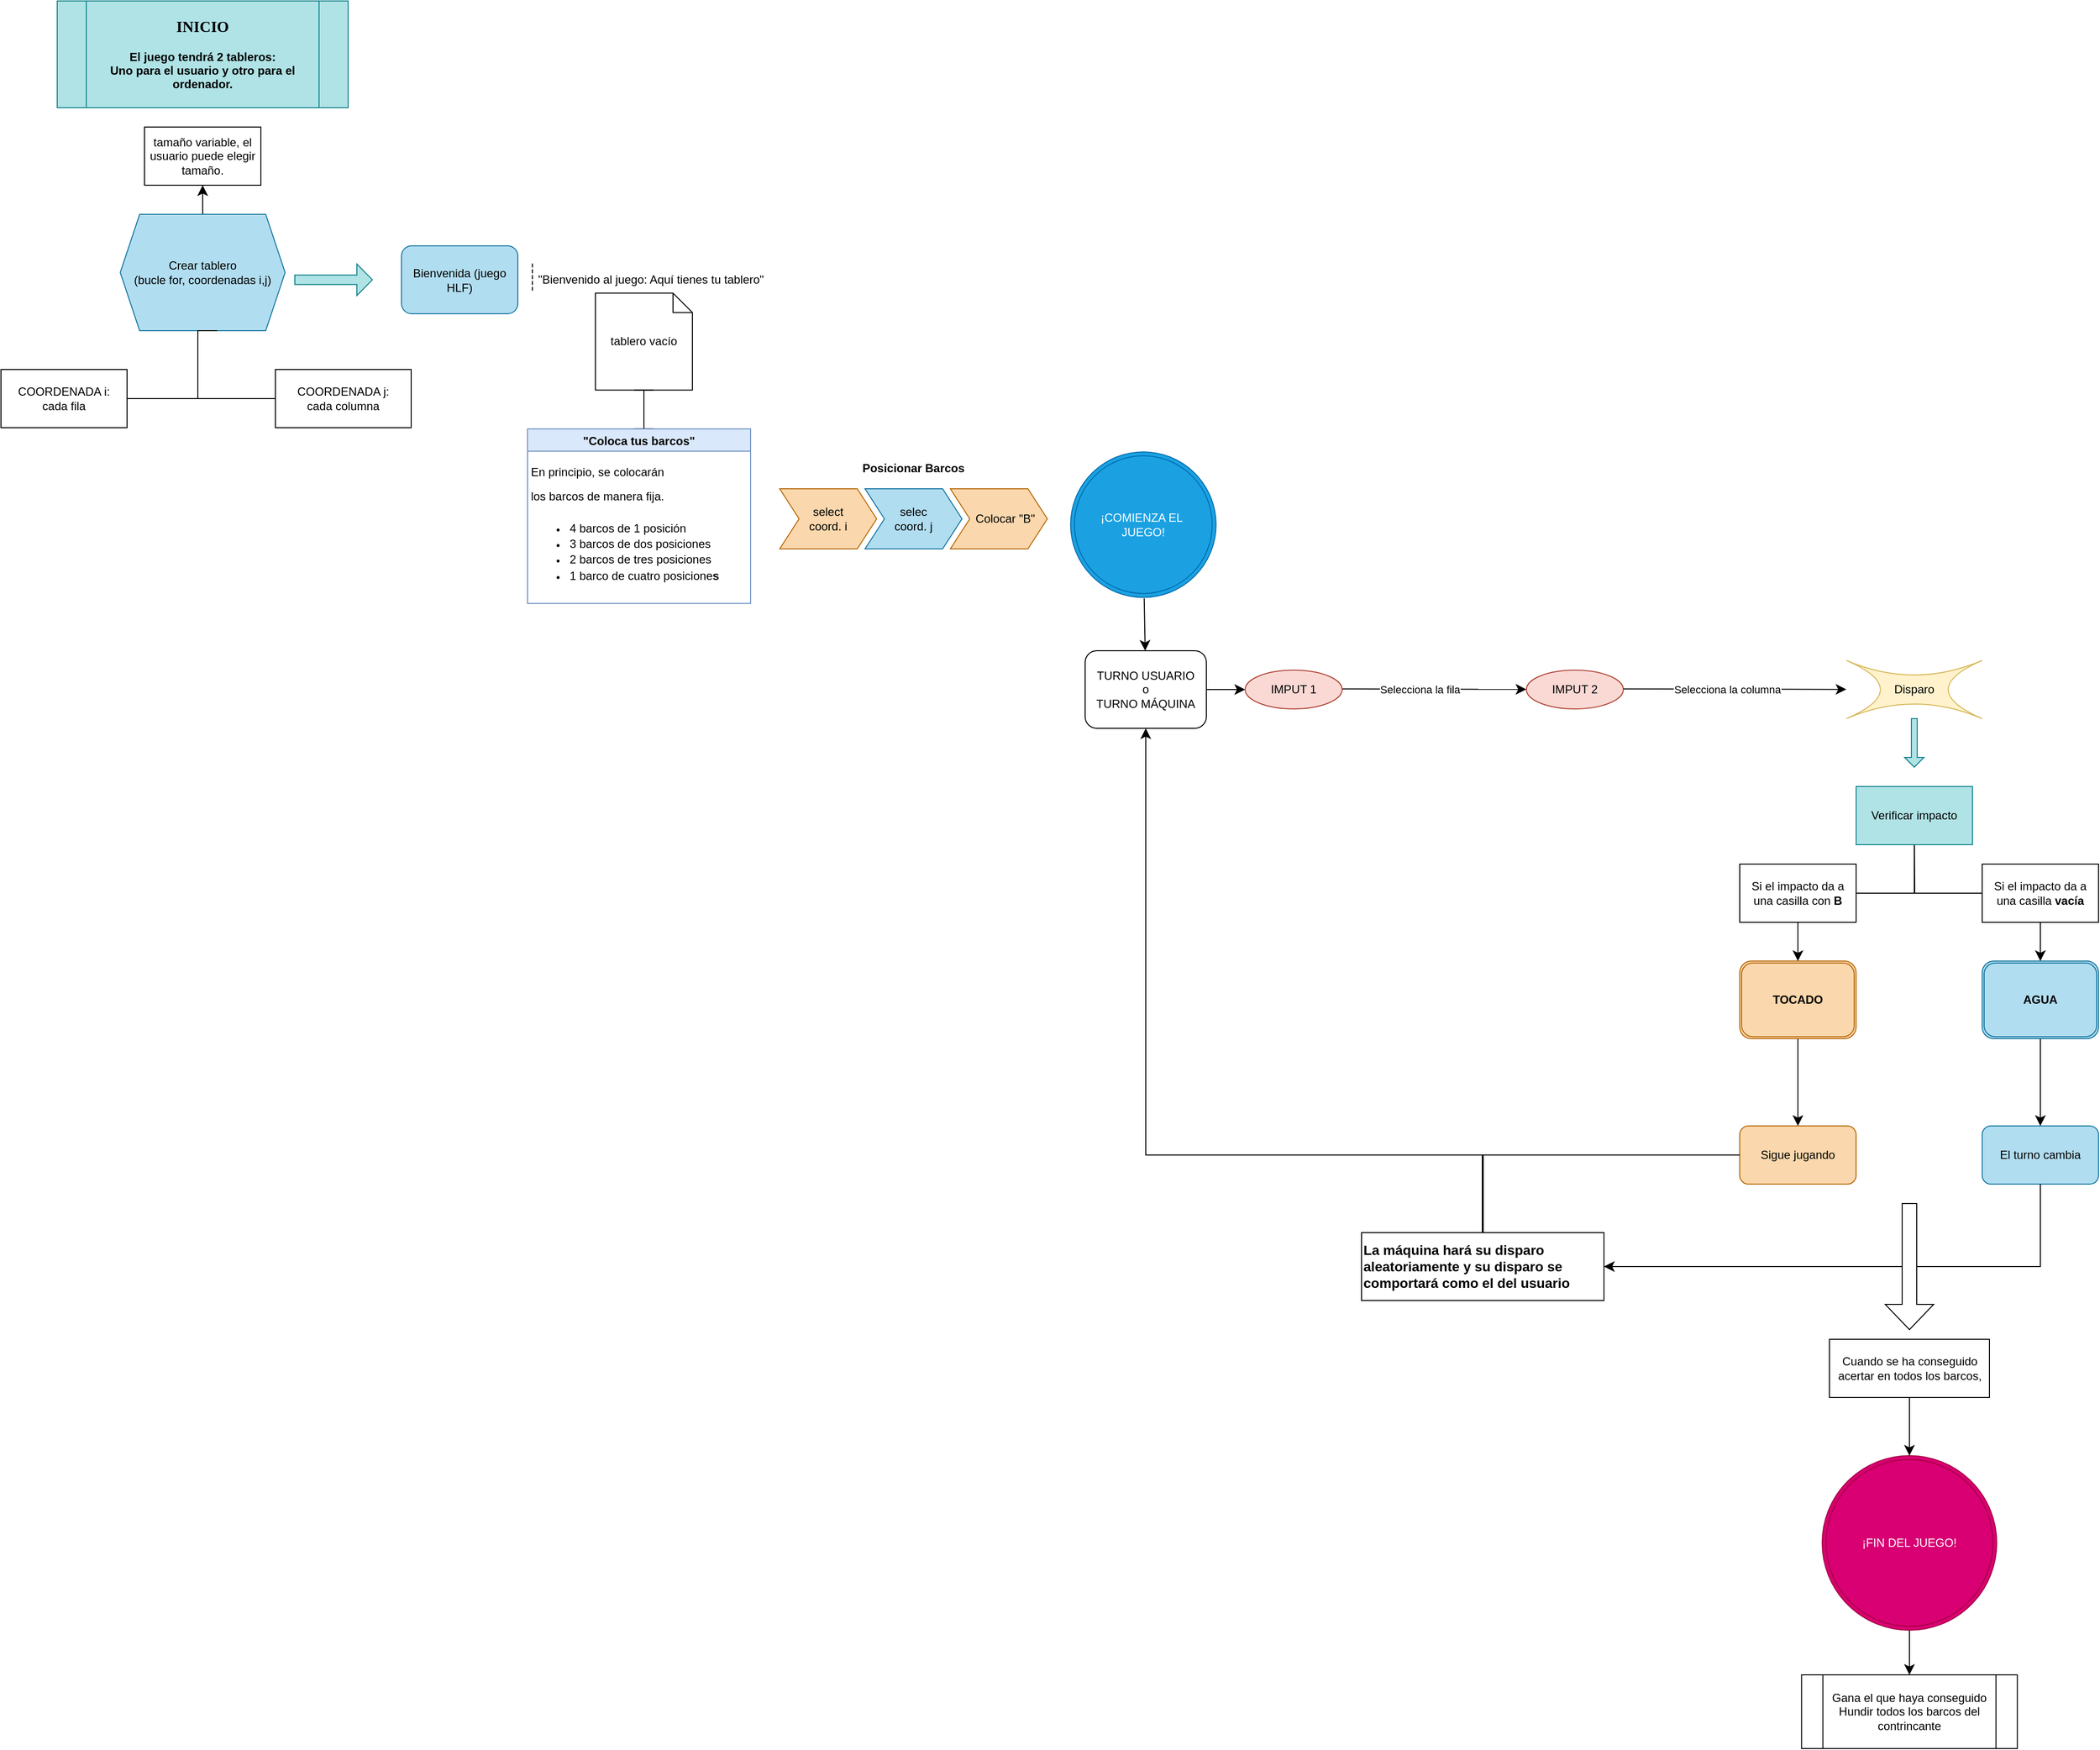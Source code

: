 <mxfile version="26.1.0">
  <diagram id="C5RBs43oDa-KdzZeNtuy" name="Page-1">
    <mxGraphModel dx="1886" dy="1750" grid="1" gridSize="10" guides="1" tooltips="1" connect="1" arrows="1" fold="1" page="1" pageScale="1" pageWidth="827" pageHeight="1169" math="0" shadow="0">
      <root>
        <mxCell id="WIyWlLk6GJQsqaUBKTNV-0" />
        <mxCell id="WIyWlLk6GJQsqaUBKTNV-1" parent="WIyWlLk6GJQsqaUBKTNV-0" />
        <mxCell id="IZafC-xWSNaEyw5Y1dcx-28" value="tablero vacío" style="shape=note;size=20;whiteSpace=wrap;html=1;" vertex="1" parent="WIyWlLk6GJQsqaUBKTNV-1">
          <mxGeometry x="200" y="291.25" width="100" height="100" as="geometry" />
        </mxCell>
        <mxCell id="WIyWlLk6GJQsqaUBKTNV-3" value="Bienvenida (juego HLF)" style="rounded=1;whiteSpace=wrap;html=1;fontSize=12;glass=0;strokeWidth=1;shadow=0;fillColor=#b1ddf0;strokeColor=#10739e;" parent="WIyWlLk6GJQsqaUBKTNV-1" vertex="1">
          <mxGeometry y="242.5" width="120" height="70" as="geometry" />
        </mxCell>
        <mxCell id="IZafC-xWSNaEyw5Y1dcx-2" value="" style="edgeStyle=none;curved=1;rounded=0;orthogonalLoop=1;jettySize=auto;html=1;fontSize=12;startSize=8;endSize=8;" edge="1" parent="WIyWlLk6GJQsqaUBKTNV-1" source="IZafC-xWSNaEyw5Y1dcx-0" target="IZafC-xWSNaEyw5Y1dcx-1">
          <mxGeometry relative="1" as="geometry" />
        </mxCell>
        <mxCell id="IZafC-xWSNaEyw5Y1dcx-0" value="Crear tablero&lt;div&gt;(bucle for, coordenadas i,j)&lt;/div&gt;" style="shape=hexagon;perimeter=hexagonPerimeter2;whiteSpace=wrap;html=1;fixedSize=1;fillColor=#b1ddf0;strokeColor=#10739e;" vertex="1" parent="WIyWlLk6GJQsqaUBKTNV-1">
          <mxGeometry x="-290" y="210" width="170" height="120" as="geometry" />
        </mxCell>
        <mxCell id="IZafC-xWSNaEyw5Y1dcx-1" value="tamaño variable, el usuario puede elegir tamaño." style="whiteSpace=wrap;html=1;" vertex="1" parent="WIyWlLk6GJQsqaUBKTNV-1">
          <mxGeometry x="-265" y="120" width="120" height="60" as="geometry" />
        </mxCell>
        <mxCell id="IZafC-xWSNaEyw5Y1dcx-7" value="" style="edgeStyle=orthogonalEdgeStyle;sourcePerimeterSpacing=0;targetPerimeterSpacing=0;startArrow=none;endArrow=none;rounded=0;targetPortConstraint=eastwest;sourcePortConstraint=northsouth;curved=0;rounded=0;fontSize=12;startSize=8;endSize=8;" edge="1" target="IZafC-xWSNaEyw5Y1dcx-9" parent="WIyWlLk6GJQsqaUBKTNV-1">
          <mxGeometry relative="1" as="geometry">
            <mxPoint x="-190" y="330" as="sourcePoint" />
            <Array as="points">
              <mxPoint x="-210" y="330" />
              <mxPoint x="-210" y="400" />
            </Array>
          </mxGeometry>
        </mxCell>
        <mxCell id="IZafC-xWSNaEyw5Y1dcx-8" value="" style="edgeStyle=orthogonalEdgeStyle;sourcePerimeterSpacing=0;targetPerimeterSpacing=0;startArrow=none;endArrow=none;rounded=0;targetPortConstraint=eastwest;sourcePortConstraint=northsouth;curved=0;rounded=0;fontSize=12;startSize=8;endSize=8;" edge="1" target="IZafC-xWSNaEyw5Y1dcx-10" parent="WIyWlLk6GJQsqaUBKTNV-1">
          <mxGeometry relative="1" as="geometry">
            <mxPoint x="-190" y="330" as="sourcePoint" />
            <Array as="points">
              <mxPoint x="-210" y="330" />
              <mxPoint x="-210" y="400" />
            </Array>
          </mxGeometry>
        </mxCell>
        <mxCell id="IZafC-xWSNaEyw5Y1dcx-9" value="COORDENADA i:&lt;div&gt;cada fila&lt;/div&gt;" style="whiteSpace=wrap;html=1;align=center;verticalAlign=middle;treeFolding=1;treeMoving=1;" vertex="1" parent="WIyWlLk6GJQsqaUBKTNV-1">
          <mxGeometry x="-413" y="370" width="130" height="60" as="geometry" />
        </mxCell>
        <mxCell id="IZafC-xWSNaEyw5Y1dcx-10" value="COORDENADA j:&lt;div&gt;cada columna&lt;/div&gt;" style="whiteSpace=wrap;html=1;align=center;verticalAlign=middle;treeFolding=1;treeMoving=1;" vertex="1" parent="WIyWlLk6GJQsqaUBKTNV-1">
          <mxGeometry x="-130" y="370" width="140" height="60" as="geometry" />
        </mxCell>
        <mxCell id="IZafC-xWSNaEyw5Y1dcx-11" value="" style="shape=singleArrow;whiteSpace=wrap;html=1;fillColor=#b0e3e6;strokeColor=#0e8088;" vertex="1" parent="WIyWlLk6GJQsqaUBKTNV-1">
          <mxGeometry x="-110" y="261.25" width="80" height="32.5" as="geometry" />
        </mxCell>
        <mxCell id="IZafC-xWSNaEyw5Y1dcx-21" value="&quot;Bienvenido al juego: Aquí tienes tu tablero&quot;" style="shape=partialRectangle;fillColor=none;align=left;verticalAlign=middle;strokeColor=none;spacingLeft=34;rotatable=0;points=[[0,0.5],[1,0.5]];portConstraint=eastwest;dropTarget=0;" vertex="1" parent="WIyWlLk6GJQsqaUBKTNV-1">
          <mxGeometry x="105" y="261.25" width="90" height="30" as="geometry" />
        </mxCell>
        <mxCell id="IZafC-xWSNaEyw5Y1dcx-22" value="" style="shape=partialRectangle;top=0;left=0;bottom=0;fillColor=none;stokeWidth=1;dashed=1;align=left;verticalAlign=middle;spacingLeft=4;spacingRight=4;overflow=hidden;rotatable=0;points=[];portConstraint=eastwest;part=1;" vertex="1" connectable="0" parent="IZafC-xWSNaEyw5Y1dcx-21">
          <mxGeometry width="30" height="30" as="geometry" />
        </mxCell>
        <mxCell id="IZafC-xWSNaEyw5Y1dcx-30" value="&lt;div&gt;&lt;b&gt;&lt;font face=&quot;Lucida Console&quot; style=&quot;font-size: 16px;&quot;&gt;INICIO&lt;/font&gt;&lt;/b&gt;&lt;/div&gt;&lt;div&gt;&lt;b&gt;&lt;br&gt;&lt;/b&gt;&lt;/div&gt;&lt;b&gt;El juego tendrá 2 tableros:&lt;/b&gt;&lt;div&gt;&lt;b&gt;Uno para el usuario y otro para el ordenador.&lt;/b&gt;&lt;/div&gt;" style="shape=process;whiteSpace=wrap;html=1;backgroundOutline=1;fillColor=#b0e3e6;strokeColor=#0e8088;" vertex="1" parent="WIyWlLk6GJQsqaUBKTNV-1">
          <mxGeometry x="-355" y="-10" width="300" height="110" as="geometry" />
        </mxCell>
        <mxCell id="IZafC-xWSNaEyw5Y1dcx-41" value="" style="shape=crossbar;whiteSpace=wrap;html=1;rounded=1;direction=south;" vertex="1" parent="WIyWlLk6GJQsqaUBKTNV-1">
          <mxGeometry x="240" y="391.25" width="20" height="40" as="geometry" />
        </mxCell>
        <mxCell id="IZafC-xWSNaEyw5Y1dcx-62" value="Posicionar Barcos" style="swimlane;childLayout=stackLayout;horizontal=1;fillColor=none;horizontalStack=1;resizeParent=1;resizeParentMax=0;resizeLast=0;collapsible=0;strokeColor=none;stackBorder=10;stackSpacing=-12;resizable=1;align=center;points=[];whiteSpace=wrap;html=1;" vertex="1" parent="WIyWlLk6GJQsqaUBKTNV-1">
          <mxGeometry x="380" y="460" width="296" height="105" as="geometry" />
        </mxCell>
        <mxCell id="IZafC-xWSNaEyw5Y1dcx-63" value="select&lt;div&gt;coord. i&lt;/div&gt;" style="shape=step;perimeter=stepPerimeter;fixedSize=1;points=[];whiteSpace=wrap;html=1;fillColor=#fad7ac;strokeColor=#b46504;" vertex="1" parent="IZafC-xWSNaEyw5Y1dcx-62">
          <mxGeometry x="10" y="33" width="100" height="62" as="geometry" />
        </mxCell>
        <mxCell id="IZafC-xWSNaEyw5Y1dcx-64" value="selec&lt;div&gt;coord. j&lt;/div&gt;" style="shape=step;perimeter=stepPerimeter;fixedSize=1;points=[];whiteSpace=wrap;html=1;fillColor=#b1ddf0;strokeColor=#10739e;" vertex="1" parent="IZafC-xWSNaEyw5Y1dcx-62">
          <mxGeometry x="98" y="33" width="100" height="62" as="geometry" />
        </mxCell>
        <mxCell id="IZafC-xWSNaEyw5Y1dcx-65" value="&amp;nbsp; &amp;nbsp; Colocar &quot;B&quot;" style="shape=step;perimeter=stepPerimeter;fixedSize=1;points=[];whiteSpace=wrap;html=1;fillColor=#fad7ac;strokeColor=#b46504;" vertex="1" parent="IZafC-xWSNaEyw5Y1dcx-62">
          <mxGeometry x="186" y="33" width="100" height="62" as="geometry" />
        </mxCell>
        <mxCell id="IZafC-xWSNaEyw5Y1dcx-72" value="&quot;Coloca tus barcos&quot;" style="swimlane;fillColor=#dae8fc;strokeColor=#6c8ebf;" vertex="1" parent="WIyWlLk6GJQsqaUBKTNV-1">
          <mxGeometry x="130" y="431.25" width="230" height="180" as="geometry" />
        </mxCell>
        <mxCell id="IZafC-xWSNaEyw5Y1dcx-73" value="&lt;div style=&quot;line-height: 0%;&quot;&gt;&lt;h6 style=&quot;text-align: left;&quot;&gt;&lt;font style=&quot;font-size: 12px; font-weight: normal;&quot;&gt;En principio, se colocarán&lt;/font&gt;&lt;/h6&gt;&lt;h6 style=&quot;text-align: left;&quot;&gt;&lt;span style=&quot;background-color: transparent; color: light-dark(rgb(0, 0, 0), rgb(255, 255, 255)); font-weight: normal;&quot;&gt;&lt;font style=&quot;font-size: 12px;&quot;&gt;los barcos de manera fija.&amp;nbsp;&lt;/font&gt;&lt;/span&gt;&lt;/h6&gt;&lt;h6 style=&quot;line-height: 150%;&quot;&gt;&lt;ul&gt;&lt;li style=&quot;text-align: left;&quot;&gt;&lt;span style=&quot;background-color: transparent; color: light-dark(rgb(0, 0, 0), rgb(255, 255, 255)); font-weight: normal;&quot;&gt;&lt;font style=&quot;font-size: 12px;&quot;&gt;4 barcos de 1 posición&lt;/font&gt;&lt;/span&gt;&lt;/li&gt;&lt;li style=&quot;text-align: left;&quot;&gt;&lt;font style=&quot;font-size: 12px; font-weight: normal;&quot;&gt;3 barcos de dos posiciones&lt;/font&gt;&lt;/li&gt;&lt;li style=&quot;text-align: left;&quot;&gt;&lt;font style=&quot;font-size: 12px; font-weight: normal;&quot;&gt;2 barcos de tres posiciones&amp;nbsp;&lt;/font&gt;&lt;/li&gt;&lt;li style=&quot;text-align: left;&quot;&gt;&lt;font style=&quot;font-size: 12px;&quot;&gt;&lt;span style=&quot;font-weight: normal;&quot;&gt;1 barco de cuatro posicione&lt;/span&gt;s&lt;/font&gt;&lt;/li&gt;&lt;/ul&gt;&lt;/h6&gt;&lt;div&gt;&lt;/div&gt;&lt;/div&gt;" style="text;html=1;align=center;verticalAlign=middle;resizable=0;points=[];autosize=1;strokeColor=none;fillColor=none;fontSize=16;" vertex="1" parent="WIyWlLk6GJQsqaUBKTNV-1">
          <mxGeometry x="120" y="442.5" width="220" height="180" as="geometry" />
        </mxCell>
        <mxCell id="IZafC-xWSNaEyw5Y1dcx-79" value="" style="edgeStyle=none;curved=1;rounded=0;orthogonalLoop=1;jettySize=auto;html=1;fontSize=12;startSize=8;endSize=8;" edge="1" parent="WIyWlLk6GJQsqaUBKTNV-1" source="IZafC-xWSNaEyw5Y1dcx-74" target="IZafC-xWSNaEyw5Y1dcx-77">
          <mxGeometry relative="1" as="geometry" />
        </mxCell>
        <mxCell id="IZafC-xWSNaEyw5Y1dcx-74" value="¡COMIENZA EL&amp;nbsp;&lt;div&gt;JUEGO!&lt;/div&gt;" style="ellipse;shape=doubleEllipse;whiteSpace=wrap;html=1;aspect=fixed;fillColor=#1ba1e2;strokeColor=#006EAF;fontColor=#ffffff;perimeterSpacing=1;" vertex="1" parent="WIyWlLk6GJQsqaUBKTNV-1">
          <mxGeometry x="690" y="455" width="150" height="150" as="geometry" />
        </mxCell>
        <mxCell id="IZafC-xWSNaEyw5Y1dcx-92" value="" style="edgeStyle=none;curved=1;rounded=0;orthogonalLoop=1;jettySize=auto;html=1;fontSize=12;startSize=8;endSize=8;" edge="1" parent="WIyWlLk6GJQsqaUBKTNV-1" source="IZafC-xWSNaEyw5Y1dcx-77" target="IZafC-xWSNaEyw5Y1dcx-90">
          <mxGeometry relative="1" as="geometry" />
        </mxCell>
        <mxCell id="IZafC-xWSNaEyw5Y1dcx-77" value="TURNO USUARIO&lt;div&gt;o&lt;/div&gt;&lt;div&gt;TURNO MÁQUINA&lt;/div&gt;" style="rounded=1;whiteSpace=wrap;html=1;" vertex="1" parent="WIyWlLk6GJQsqaUBKTNV-1">
          <mxGeometry x="705" y="660" width="125" height="80" as="geometry" />
        </mxCell>
        <mxCell id="IZafC-xWSNaEyw5Y1dcx-84" value="" style="endArrow=classic;html=1;rounded=0;fontSize=12;startSize=8;endSize=8;curved=1;" edge="1" parent="WIyWlLk6GJQsqaUBKTNV-1">
          <mxGeometry relative="1" as="geometry">
            <mxPoint x="955" y="699.33" as="sourcePoint" />
            <mxPoint x="1160" y="699.83" as="targetPoint" />
          </mxGeometry>
        </mxCell>
        <mxCell id="IZafC-xWSNaEyw5Y1dcx-85" value="Selecciona la fila" style="edgeLabel;resizable=0;html=1;;align=center;verticalAlign=middle;" connectable="0" vertex="1" parent="IZafC-xWSNaEyw5Y1dcx-84">
          <mxGeometry relative="1" as="geometry">
            <mxPoint x="-8" as="offset" />
          </mxGeometry>
        </mxCell>
        <mxCell id="IZafC-xWSNaEyw5Y1dcx-90" value="IMPUT 1" style="ellipse;whiteSpace=wrap;html=1;align=center;newEdgeStyle={&quot;edgeStyle&quot;:&quot;entityRelationEdgeStyle&quot;,&quot;startArrow&quot;:&quot;none&quot;,&quot;endArrow&quot;:&quot;none&quot;,&quot;segment&quot;:10,&quot;curved&quot;:1,&quot;sourcePerimeterSpacing&quot;:0,&quot;targetPerimeterSpacing&quot;:0};treeFolding=1;treeMoving=1;fillColor=#fad9d5;strokeColor=#ae4132;" vertex="1" parent="WIyWlLk6GJQsqaUBKTNV-1">
          <mxGeometry x="870" y="680" width="100" height="40" as="geometry" />
        </mxCell>
        <mxCell id="IZafC-xWSNaEyw5Y1dcx-91" value="IMPUT 2" style="ellipse;whiteSpace=wrap;html=1;align=center;newEdgeStyle={&quot;edgeStyle&quot;:&quot;entityRelationEdgeStyle&quot;,&quot;startArrow&quot;:&quot;none&quot;,&quot;endArrow&quot;:&quot;none&quot;,&quot;segment&quot;:10,&quot;curved&quot;:1,&quot;sourcePerimeterSpacing&quot;:0,&quot;targetPerimeterSpacing&quot;:0};treeFolding=1;treeMoving=1;fillColor=#fad9d5;strokeColor=#ae4132;" vertex="1" parent="WIyWlLk6GJQsqaUBKTNV-1">
          <mxGeometry x="1160" y="680" width="100" height="40" as="geometry" />
        </mxCell>
        <mxCell id="IZafC-xWSNaEyw5Y1dcx-93" value="" style="endArrow=classic;html=1;rounded=0;fontSize=12;startSize=8;endSize=8;curved=1;" edge="1" parent="WIyWlLk6GJQsqaUBKTNV-1">
          <mxGeometry relative="1" as="geometry">
            <mxPoint x="1260" y="699.33" as="sourcePoint" />
            <mxPoint x="1490" y="699.83" as="targetPoint" />
          </mxGeometry>
        </mxCell>
        <mxCell id="IZafC-xWSNaEyw5Y1dcx-94" value="Selecciona la columna" style="edgeLabel;resizable=0;html=1;;align=center;verticalAlign=middle;" connectable="0" vertex="1" parent="IZafC-xWSNaEyw5Y1dcx-93">
          <mxGeometry relative="1" as="geometry">
            <mxPoint x="-8" as="offset" />
          </mxGeometry>
        </mxCell>
        <mxCell id="IZafC-xWSNaEyw5Y1dcx-95" value="Disparo" style="shape=switch;whiteSpace=wrap;html=1;fillColor=#fff2cc;strokeColor=#d6b656;" vertex="1" parent="WIyWlLk6GJQsqaUBKTNV-1">
          <mxGeometry x="1490" y="670" width="140" height="60" as="geometry" />
        </mxCell>
        <mxCell id="IZafC-xWSNaEyw5Y1dcx-96" value="" style="edgeStyle=orthogonalEdgeStyle;sourcePerimeterSpacing=0;targetPerimeterSpacing=0;startArrow=none;endArrow=none;rounded=0;targetPortConstraint=eastwest;sourcePortConstraint=northsouth;curved=0;rounded=0;fontSize=12;startSize=8;endSize=8;" edge="1" target="IZafC-xWSNaEyw5Y1dcx-98" parent="WIyWlLk6GJQsqaUBKTNV-1">
          <mxGeometry relative="1" as="geometry">
            <mxPoint x="1560" y="840" as="sourcePoint" />
          </mxGeometry>
        </mxCell>
        <mxCell id="IZafC-xWSNaEyw5Y1dcx-97" value="" style="edgeStyle=orthogonalEdgeStyle;sourcePerimeterSpacing=0;targetPerimeterSpacing=0;startArrow=none;endArrow=none;rounded=0;targetPortConstraint=eastwest;sourcePortConstraint=northsouth;curved=0;rounded=0;fontSize=12;startSize=8;endSize=8;" edge="1" target="IZafC-xWSNaEyw5Y1dcx-99" parent="WIyWlLk6GJQsqaUBKTNV-1" source="IZafC-xWSNaEyw5Y1dcx-102">
          <mxGeometry relative="1" as="geometry">
            <mxPoint x="1560" y="840" as="sourcePoint" />
          </mxGeometry>
        </mxCell>
        <mxCell id="IZafC-xWSNaEyw5Y1dcx-104" value="" style="edgeStyle=none;curved=1;rounded=0;orthogonalLoop=1;jettySize=auto;html=1;fontSize=12;startSize=8;endSize=8;" edge="1" parent="WIyWlLk6GJQsqaUBKTNV-1" source="IZafC-xWSNaEyw5Y1dcx-98" target="IZafC-xWSNaEyw5Y1dcx-103">
          <mxGeometry relative="1" as="geometry" />
        </mxCell>
        <mxCell id="IZafC-xWSNaEyw5Y1dcx-98" value="Si el impacto da a una casilla con &lt;b&gt;B&lt;/b&gt;" style="whiteSpace=wrap;html=1;align=center;verticalAlign=middle;treeFolding=1;treeMoving=1;" vertex="1" parent="WIyWlLk6GJQsqaUBKTNV-1">
          <mxGeometry x="1380" y="880" width="120" height="60" as="geometry" />
        </mxCell>
        <mxCell id="IZafC-xWSNaEyw5Y1dcx-106" value="" style="edgeStyle=none;curved=1;rounded=0;orthogonalLoop=1;jettySize=auto;html=1;fontSize=12;startSize=8;endSize=8;" edge="1" parent="WIyWlLk6GJQsqaUBKTNV-1" source="IZafC-xWSNaEyw5Y1dcx-99" target="IZafC-xWSNaEyw5Y1dcx-105">
          <mxGeometry relative="1" as="geometry" />
        </mxCell>
        <mxCell id="IZafC-xWSNaEyw5Y1dcx-99" value="Si el impacto da a una casilla &lt;b&gt;vacía&lt;/b&gt;" style="whiteSpace=wrap;html=1;align=center;verticalAlign=middle;treeFolding=1;treeMoving=1;" vertex="1" parent="WIyWlLk6GJQsqaUBKTNV-1">
          <mxGeometry x="1630" y="880" width="120" height="60" as="geometry" />
        </mxCell>
        <mxCell id="IZafC-xWSNaEyw5Y1dcx-100" value="" style="shape=singleArrow;direction=south;whiteSpace=wrap;html=1;fillColor=#b0e3e6;strokeColor=#0e8088;" vertex="1" parent="WIyWlLk6GJQsqaUBKTNV-1">
          <mxGeometry x="1550" y="730" width="20" height="50" as="geometry" />
        </mxCell>
        <mxCell id="IZafC-xWSNaEyw5Y1dcx-108" value="" style="edgeStyle=none;curved=1;rounded=0;orthogonalLoop=1;jettySize=auto;html=1;fontSize=12;startSize=8;endSize=8;" edge="1" parent="WIyWlLk6GJQsqaUBKTNV-1" source="IZafC-xWSNaEyw5Y1dcx-103" target="IZafC-xWSNaEyw5Y1dcx-107">
          <mxGeometry relative="1" as="geometry" />
        </mxCell>
        <mxCell id="IZafC-xWSNaEyw5Y1dcx-103" value="&lt;b&gt;TOCADO&lt;/b&gt;" style="shape=ext;double=1;rounded=1;whiteSpace=wrap;html=1;fillColor=#fad7ac;strokeColor=#b46504;" vertex="1" parent="WIyWlLk6GJQsqaUBKTNV-1">
          <mxGeometry x="1380" y="980" width="120" height="80" as="geometry" />
        </mxCell>
        <mxCell id="IZafC-xWSNaEyw5Y1dcx-110" value="" style="edgeStyle=none;curved=1;rounded=0;orthogonalLoop=1;jettySize=auto;html=1;fontSize=12;startSize=8;endSize=8;" edge="1" parent="WIyWlLk6GJQsqaUBKTNV-1" source="IZafC-xWSNaEyw5Y1dcx-105" target="IZafC-xWSNaEyw5Y1dcx-109">
          <mxGeometry relative="1" as="geometry" />
        </mxCell>
        <mxCell id="IZafC-xWSNaEyw5Y1dcx-105" value="&lt;b&gt;AGUA&lt;/b&gt;" style="shape=ext;double=1;rounded=1;whiteSpace=wrap;html=1;fillColor=#b1ddf0;strokeColor=#10739e;" vertex="1" parent="WIyWlLk6GJQsqaUBKTNV-1">
          <mxGeometry x="1630" y="980" width="120" height="80" as="geometry" />
        </mxCell>
        <mxCell id="IZafC-xWSNaEyw5Y1dcx-107" value="Sigue jugando" style="whiteSpace=wrap;html=1;fillColor=#fad7ac;strokeColor=#b46504;rounded=1;" vertex="1" parent="WIyWlLk6GJQsqaUBKTNV-1">
          <mxGeometry x="1380" y="1150" width="120" height="60" as="geometry" />
        </mxCell>
        <mxCell id="IZafC-xWSNaEyw5Y1dcx-109" value="El turno cambia" style="whiteSpace=wrap;html=1;fillColor=#b1ddf0;strokeColor=#10739e;rounded=1;" vertex="1" parent="WIyWlLk6GJQsqaUBKTNV-1">
          <mxGeometry x="1630" y="1150" width="120" height="60" as="geometry" />
        </mxCell>
        <mxCell id="IZafC-xWSNaEyw5Y1dcx-111" value="" style="edgeStyle=segmentEdgeStyle;endArrow=classic;html=1;curved=0;rounded=0;endSize=8;startSize=8;fontSize=12;entryX=0.5;entryY=1;entryDx=0;entryDy=0;" edge="1" parent="WIyWlLk6GJQsqaUBKTNV-1" target="IZafC-xWSNaEyw5Y1dcx-77">
          <mxGeometry width="50" height="50" relative="1" as="geometry">
            <mxPoint x="1380" y="1180" as="sourcePoint" />
            <mxPoint x="770" y="760" as="targetPoint" />
          </mxGeometry>
        </mxCell>
        <mxCell id="IZafC-xWSNaEyw5Y1dcx-112" value="" style="edgeStyle=orthogonalEdgeStyle;sourcePerimeterSpacing=0;targetPerimeterSpacing=0;startArrow=none;endArrow=none;rounded=0;targetPortConstraint=eastwest;sourcePortConstraint=northsouth;curved=0;rounded=0;fontSize=12;startSize=8;endSize=8;" edge="1" parent="WIyWlLk6GJQsqaUBKTNV-1" target="IZafC-xWSNaEyw5Y1dcx-102">
          <mxGeometry relative="1" as="geometry">
            <mxPoint x="1560" y="840" as="sourcePoint" />
            <mxPoint x="1630" y="910" as="targetPoint" />
          </mxGeometry>
        </mxCell>
        <mxCell id="IZafC-xWSNaEyw5Y1dcx-102" value="Verificar impacto" style="rounded=0;whiteSpace=wrap;html=1;fillColor=#b0e3e6;strokeColor=#0e8088;" vertex="1" parent="WIyWlLk6GJQsqaUBKTNV-1">
          <mxGeometry x="1500" y="800" width="120" height="60" as="geometry" />
        </mxCell>
        <mxCell id="IZafC-xWSNaEyw5Y1dcx-115" value="&lt;h3&gt;La máquina hará su disparo aleatoriamente y su disparo se comportará como el del usuario&lt;/h3&gt;" style="rounded=0;whiteSpace=wrap;html=1;align=left;" vertex="1" parent="WIyWlLk6GJQsqaUBKTNV-1">
          <mxGeometry x="990" y="1260" width="250" height="70" as="geometry" />
        </mxCell>
        <mxCell id="IZafC-xWSNaEyw5Y1dcx-121" value="" style="line;strokeWidth=2;direction=south;html=1;" vertex="1" parent="WIyWlLk6GJQsqaUBKTNV-1">
          <mxGeometry x="1110" y="1180" width="10" height="80" as="geometry" />
        </mxCell>
        <mxCell id="IZafC-xWSNaEyw5Y1dcx-123" value="" style="edgeStyle=elbowEdgeStyle;elbow=horizontal;endArrow=classic;html=1;curved=0;rounded=0;endSize=8;startSize=8;fontSize=12;entryX=1;entryY=0.5;entryDx=0;entryDy=0;exitX=0.5;exitY=1;exitDx=0;exitDy=0;" edge="1" parent="WIyWlLk6GJQsqaUBKTNV-1" source="IZafC-xWSNaEyw5Y1dcx-109" target="IZafC-xWSNaEyw5Y1dcx-115">
          <mxGeometry width="50" height="50" relative="1" as="geometry">
            <mxPoint x="1730" y="1310" as="sourcePoint" />
            <mxPoint x="1300" y="1290" as="targetPoint" />
            <Array as="points">
              <mxPoint x="1690" y="1230" />
              <mxPoint x="1680" y="1310" />
            </Array>
          </mxGeometry>
        </mxCell>
        <mxCell id="IZafC-xWSNaEyw5Y1dcx-132" value="" style="edgeStyle=none;curved=1;rounded=0;orthogonalLoop=1;jettySize=auto;html=1;fontSize=12;startSize=8;endSize=8;" edge="1" parent="WIyWlLk6GJQsqaUBKTNV-1" source="IZafC-xWSNaEyw5Y1dcx-124" target="IZafC-xWSNaEyw5Y1dcx-128">
          <mxGeometry relative="1" as="geometry" />
        </mxCell>
        <mxCell id="IZafC-xWSNaEyw5Y1dcx-124" value="¡FIN DEL JUEGO!" style="ellipse;shape=doubleEllipse;whiteSpace=wrap;html=1;aspect=fixed;fillColor=#d80073;fontColor=#ffffff;strokeColor=#A50040;" vertex="1" parent="WIyWlLk6GJQsqaUBKTNV-1">
          <mxGeometry x="1465" y="1490" width="180" height="180" as="geometry" />
        </mxCell>
        <mxCell id="IZafC-xWSNaEyw5Y1dcx-125" value="" style="shape=singleArrow;direction=south;whiteSpace=wrap;html=1;" vertex="1" parent="WIyWlLk6GJQsqaUBKTNV-1">
          <mxGeometry x="1530" y="1230" width="50" height="130" as="geometry" />
        </mxCell>
        <mxCell id="IZafC-xWSNaEyw5Y1dcx-127" value="" style="edgeStyle=none;curved=1;rounded=0;orthogonalLoop=1;jettySize=auto;html=1;fontSize=12;startSize=8;endSize=8;" edge="1" parent="WIyWlLk6GJQsqaUBKTNV-1" source="IZafC-xWSNaEyw5Y1dcx-126" target="IZafC-xWSNaEyw5Y1dcx-124">
          <mxGeometry relative="1" as="geometry" />
        </mxCell>
        <mxCell id="IZafC-xWSNaEyw5Y1dcx-126" value="Cuando se ha conseguido acertar en todos los barcos," style="rounded=0;whiteSpace=wrap;html=1;" vertex="1" parent="WIyWlLk6GJQsqaUBKTNV-1">
          <mxGeometry x="1472.5" y="1370" width="165" height="60" as="geometry" />
        </mxCell>
        <mxCell id="IZafC-xWSNaEyw5Y1dcx-128" value="Gana el que haya conseguido Hundir todos los barcos del contrincante" style="shape=process;whiteSpace=wrap;html=1;backgroundOutline=1;" vertex="1" parent="WIyWlLk6GJQsqaUBKTNV-1">
          <mxGeometry x="1443.75" y="1716" width="222.5" height="76" as="geometry" />
        </mxCell>
      </root>
    </mxGraphModel>
  </diagram>
</mxfile>
